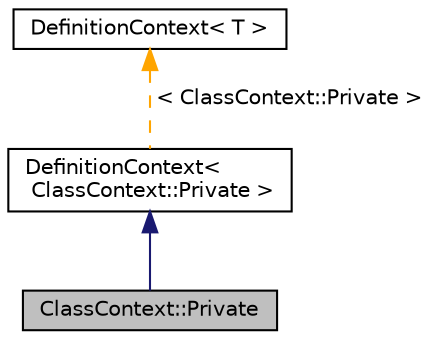 digraph "ClassContext::Private"
{
 // INTERACTIVE_SVG=YES
  edge [fontname="Helvetica",fontsize="10",labelfontname="Helvetica",labelfontsize="10"];
  node [fontname="Helvetica",fontsize="10",shape=record];
  Node0 [label="ClassContext::Private",height=0.2,width=0.4,color="black", fillcolor="grey75", style="filled", fontcolor="black"];
  Node1 -> Node0 [dir="back",color="midnightblue",fontsize="10",style="solid",fontname="Helvetica"];
  Node1 [label="DefinitionContext\<\l ClassContext::Private \>",height=0.2,width=0.4,color="black", fillcolor="white", style="filled",URL="$d6/d49/class_definition_context.html"];
  Node2 -> Node1 [dir="back",color="orange",fontsize="10",style="dashed",label=" \< ClassContext::Private \>" ,fontname="Helvetica"];
  Node2 [label="DefinitionContext\< T \>",height=0.2,width=0.4,color="black", fillcolor="white", style="filled",URL="$d6/d49/class_definition_context.html"];
}
